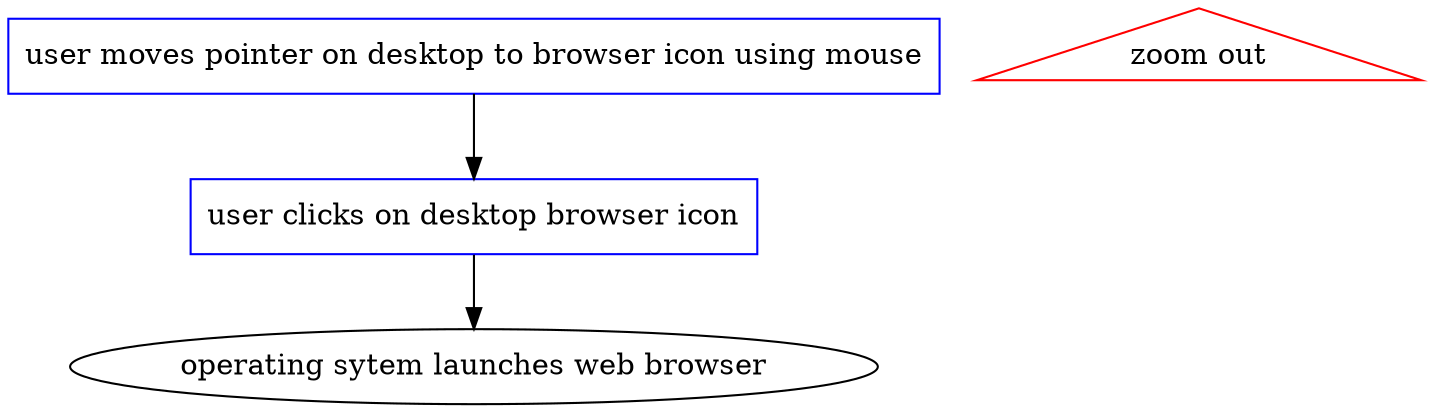 strict digraph {
	graph [compound=true];
	node [label="\N"];
	user_moves_pointer_on_desktop_to_browser_icon_using_mouse	[color=blue,
		href="single_layer_3_user_moves_pointer_on_desktop_to_browser_icon_using_mouse.svg",
		label="user moves pointer on desktop to browser icon using mouse",
		shape=rectangle];
	user_clicks_on_desktop_browser_icon	[color=blue,
		href="single_layer_3_user_clicks_on_desktop_browser_icon.svg",
		label="user clicks on desktop browser icon",
		shape=rectangle];
	user_moves_pointer_on_desktop_to_browser_icon_using_mouse -> user_clicks_on_desktop_browser_icon;
	operating_sytem_launches_web_browser	[label="operating sytem launches web browser"];
	user_clicks_on_desktop_browser_icon -> operating_sytem_launches_web_browser;
	"zoom out"	[color=red,
		href="single_layer_1_user_browses_the_web.svg",
		shape=triangle];
}
